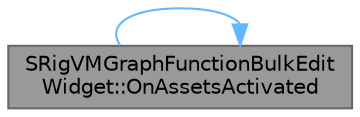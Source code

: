 digraph "SRigVMGraphFunctionBulkEditWidget::OnAssetsActivated"
{
 // INTERACTIVE_SVG=YES
 // LATEX_PDF_SIZE
  bgcolor="transparent";
  edge [fontname=Helvetica,fontsize=10,labelfontname=Helvetica,labelfontsize=10];
  node [fontname=Helvetica,fontsize=10,shape=box,height=0.2,width=0.4];
  rankdir="RL";
  Node1 [id="Node000001",label="SRigVMGraphFunctionBulkEdit\lWidget::OnAssetsActivated",height=0.2,width=0.4,color="gray40", fillcolor="grey60", style="filled", fontcolor="black",tooltip="Handler for when the user double clicks, presses enter, or presses space on an asset."];
  Node1 -> Node1 [id="edge1_Node000001_Node000001",dir="back",color="steelblue1",style="solid",tooltip=" "];
}
